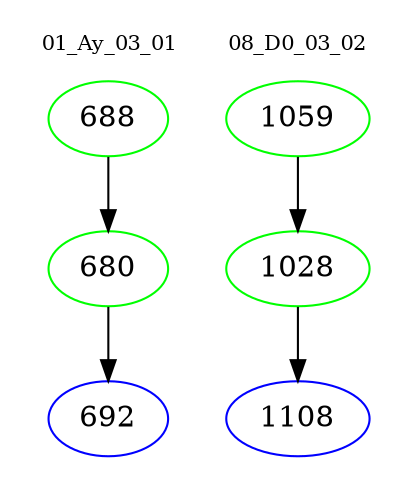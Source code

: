 digraph{
subgraph cluster_0 {
color = white
label = "01_Ay_03_01";
fontsize=10;
T0_688 [label="688", color="green"]
T0_688 -> T0_680 [color="black"]
T0_680 [label="680", color="green"]
T0_680 -> T0_692 [color="black"]
T0_692 [label="692", color="blue"]
}
subgraph cluster_1 {
color = white
label = "08_D0_03_02";
fontsize=10;
T1_1059 [label="1059", color="green"]
T1_1059 -> T1_1028 [color="black"]
T1_1028 [label="1028", color="green"]
T1_1028 -> T1_1108 [color="black"]
T1_1108 [label="1108", color="blue"]
}
}
